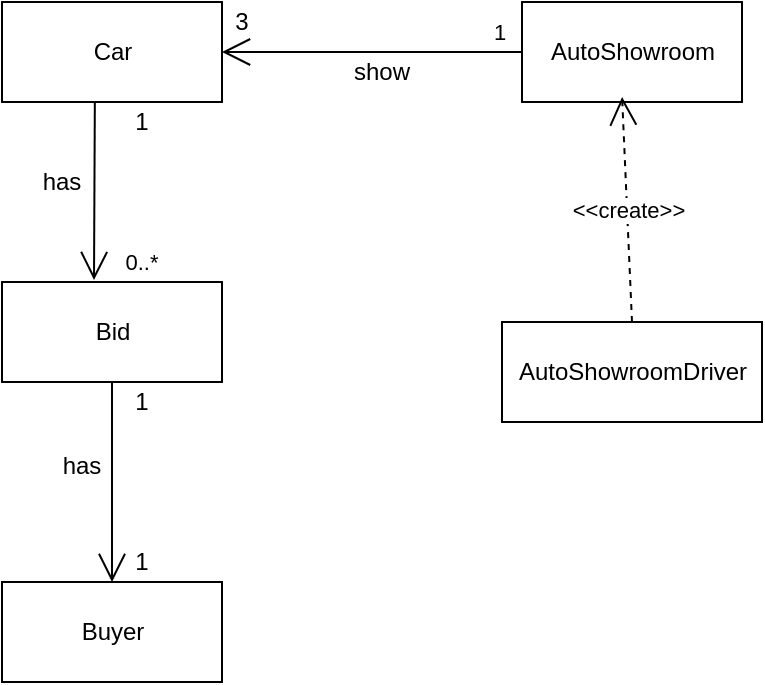 <mxfile version="14.9.6" type="device"><diagram id="HmBH2htX-mWXTD7EyxMu" name="Page-1"><mxGraphModel dx="494" dy="276" grid="1" gridSize="10" guides="1" tooltips="1" connect="1" arrows="1" fold="1" page="1" pageScale="1" pageWidth="827" pageHeight="1169" math="0" shadow="0"><root><mxCell id="0"/><mxCell id="1" parent="0"/><mxCell id="RE1FCtZePkZ9d-myimQp-1" value="Car" style="html=1;" parent="1" vertex="1"><mxGeometry x="110" y="170" width="110" height="50" as="geometry"/></mxCell><mxCell id="RE1FCtZePkZ9d-myimQp-2" value="AutoShowroom" style="html=1;" parent="1" vertex="1"><mxGeometry x="370" y="170" width="110" height="50" as="geometry"/></mxCell><mxCell id="RE1FCtZePkZ9d-myimQp-3" value="AutoShowroomDriver" style="html=1;" parent="1" vertex="1"><mxGeometry x="360" y="330" width="130" height="50" as="geometry"/></mxCell><mxCell id="RE1FCtZePkZ9d-myimQp-4" value="Bid" style="html=1;" parent="1" vertex="1"><mxGeometry x="110" y="310" width="110" height="50" as="geometry"/></mxCell><mxCell id="RE1FCtZePkZ9d-myimQp-5" value="Buyer" style="html=1;" parent="1" vertex="1"><mxGeometry x="110" y="460" width="110" height="50" as="geometry"/></mxCell><mxCell id="RE1FCtZePkZ9d-myimQp-8" value="1" style="edgeLabel;resizable=0;html=1;align=left;verticalAlign=bottom;" parent="1" connectable="0" vertex="1"><mxGeometry x="240.0" y="205" as="geometry"><mxPoint x="114" y="-12" as="offset"/></mxGeometry></mxCell><mxCell id="RE1FCtZePkZ9d-myimQp-14" value="&lt;span style=&quot;font-size: 11px&quot;&gt;0..*&lt;/span&gt;" style="text;html=1;strokeColor=none;fillColor=none;align=center;verticalAlign=middle;whiteSpace=wrap;rounded=0;" parent="1" vertex="1"><mxGeometry x="160" y="290" width="40" height="20" as="geometry"/></mxCell><mxCell id="RE1FCtZePkZ9d-myimQp-16" value="&amp;lt;&amp;lt;create&amp;gt;&amp;gt;" style="endArrow=open;endSize=12;dashed=1;html=1;exitX=0.5;exitY=0;exitDx=0;exitDy=0;entryX=0.455;entryY=0.951;entryDx=0;entryDy=0;entryPerimeter=0;" parent="1" source="RE1FCtZePkZ9d-myimQp-3" target="RE1FCtZePkZ9d-myimQp-2" edge="1"><mxGeometry width="160" relative="1" as="geometry"><mxPoint x="440" y="260" as="sourcePoint"/><mxPoint x="600" y="260" as="targetPoint"/></mxGeometry></mxCell><mxCell id="e0R7qwWJnXhsKgg-Zd2P-1" value="" style="endArrow=open;endFill=1;endSize=12;html=1;exitX=0;exitY=0.5;exitDx=0;exitDy=0;entryX=1;entryY=0.5;entryDx=0;entryDy=0;" edge="1" parent="1" source="RE1FCtZePkZ9d-myimQp-2" target="RE1FCtZePkZ9d-myimQp-1"><mxGeometry width="160" relative="1" as="geometry"><mxPoint x="330" y="300" as="sourcePoint"/><mxPoint x="490" y="300" as="targetPoint"/></mxGeometry></mxCell><mxCell id="e0R7qwWJnXhsKgg-Zd2P-3" value="" style="endArrow=open;endFill=1;endSize=12;html=1;exitX=0.422;exitY=0.996;exitDx=0;exitDy=0;exitPerimeter=0;" edge="1" parent="1" source="RE1FCtZePkZ9d-myimQp-1"><mxGeometry width="160" relative="1" as="geometry"><mxPoint x="360" y="260" as="sourcePoint"/><mxPoint x="156" y="309" as="targetPoint"/></mxGeometry></mxCell><mxCell id="e0R7qwWJnXhsKgg-Zd2P-4" value="" style="endArrow=open;endFill=1;endSize=12;html=1;exitX=0.5;exitY=1;exitDx=0;exitDy=0;" edge="1" parent="1" source="RE1FCtZePkZ9d-myimQp-4" target="RE1FCtZePkZ9d-myimQp-5"><mxGeometry width="160" relative="1" as="geometry"><mxPoint x="307.26" y="360.0" as="sourcePoint"/><mxPoint x="300.0" y="448.8" as="targetPoint"/></mxGeometry></mxCell><mxCell id="e0R7qwWJnXhsKgg-Zd2P-5" value="1" style="text;html=1;strokeColor=none;fillColor=none;align=center;verticalAlign=middle;whiteSpace=wrap;rounded=0;" vertex="1" parent="1"><mxGeometry x="160" y="220" width="40" height="20" as="geometry"/></mxCell><mxCell id="e0R7qwWJnXhsKgg-Zd2P-6" value="has" style="text;html=1;strokeColor=none;fillColor=none;align=center;verticalAlign=middle;whiteSpace=wrap;rounded=0;" vertex="1" parent="1"><mxGeometry x="120" y="250" width="40" height="20" as="geometry"/></mxCell><mxCell id="e0R7qwWJnXhsKgg-Zd2P-7" value="3" style="text;html=1;strokeColor=none;fillColor=none;align=center;verticalAlign=middle;whiteSpace=wrap;rounded=0;" vertex="1" parent="1"><mxGeometry x="210" y="170" width="40" height="20" as="geometry"/></mxCell><mxCell id="e0R7qwWJnXhsKgg-Zd2P-8" value="show" style="text;html=1;strokeColor=none;fillColor=none;align=center;verticalAlign=middle;whiteSpace=wrap;rounded=0;" vertex="1" parent="1"><mxGeometry x="280" y="195" width="40" height="20" as="geometry"/></mxCell><mxCell id="e0R7qwWJnXhsKgg-Zd2P-14" value="" style="shape=image;html=1;verticalAlign=top;verticalLabelPosition=bottom;labelBackgroundColor=#ffffff;imageAspect=0;aspect=fixed;image=https://cdn4.iconfinder.com/data/icons/ionicons/512/icon-arrow-down-b-128.png;rotation=90;" vertex="1" parent="1"><mxGeometry x="288" y="207" width="24" height="24" as="geometry"/></mxCell><mxCell id="e0R7qwWJnXhsKgg-Zd2P-16" value="" style="shape=image;html=1;verticalAlign=top;verticalLabelPosition=bottom;labelBackgroundColor=#ffffff;imageAspect=0;aspect=fixed;image=https://cdn4.iconfinder.com/data/icons/ionicons/512/icon-arrow-down-b-128.png;rotation=0;" vertex="1" parent="1"><mxGeometry x="160" y="248" width="24" height="24" as="geometry"/></mxCell><mxCell id="e0R7qwWJnXhsKgg-Zd2P-17" value="1" style="text;html=1;strokeColor=none;fillColor=none;align=center;verticalAlign=middle;whiteSpace=wrap;rounded=0;" vertex="1" parent="1"><mxGeometry x="160" y="360" width="40" height="20" as="geometry"/></mxCell><mxCell id="e0R7qwWJnXhsKgg-Zd2P-19" value="1" style="text;html=1;strokeColor=none;fillColor=none;align=center;verticalAlign=middle;whiteSpace=wrap;rounded=0;" vertex="1" parent="1"><mxGeometry x="160" y="440" width="40" height="20" as="geometry"/></mxCell><mxCell id="e0R7qwWJnXhsKgg-Zd2P-20" value="has" style="text;html=1;strokeColor=none;fillColor=none;align=center;verticalAlign=middle;whiteSpace=wrap;rounded=0;" vertex="1" parent="1"><mxGeometry x="130" y="392" width="40" height="20" as="geometry"/></mxCell><mxCell id="e0R7qwWJnXhsKgg-Zd2P-21" value="" style="shape=image;html=1;verticalAlign=top;verticalLabelPosition=bottom;labelBackgroundColor=#ffffff;imageAspect=0;aspect=fixed;image=https://cdn4.iconfinder.com/data/icons/ionicons/512/icon-arrow-down-b-128.png;rotation=0;" vertex="1" parent="1"><mxGeometry x="170" y="390" width="24" height="24" as="geometry"/></mxCell></root></mxGraphModel></diagram></mxfile>